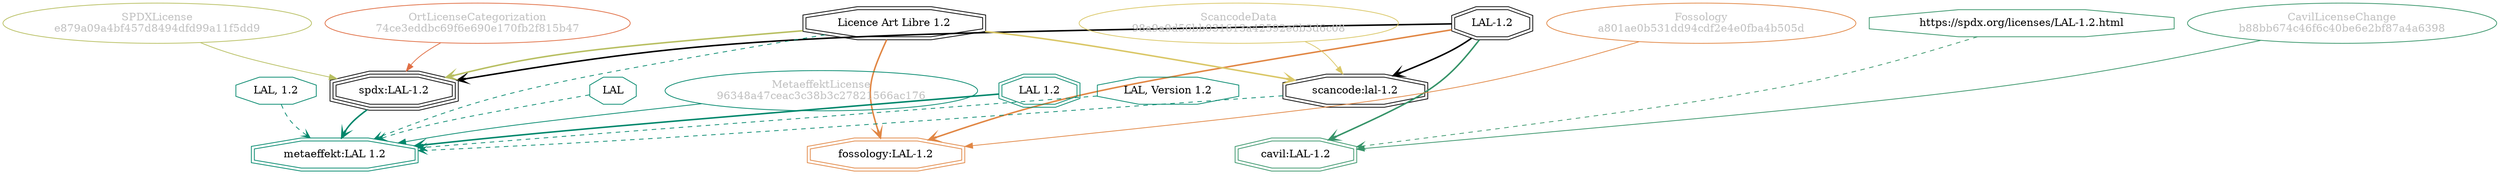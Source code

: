 strict digraph {
    node [shape=box];
    graph [splines=curved];
    2430 [label="SPDXLicense\ne879a09a4bf457d8494dfd99a11f5dd9"
         ,fontcolor=gray
         ,color="#b8bf62"
         ,fillcolor="beige;1"
         ,shape=ellipse];
    2431 [label="spdx:LAL-1.2"
         ,shape=tripleoctagon];
    2432 [label="LAL-1.2"
         ,shape=doubleoctagon];
    2433 [label="Licence Art Libre 1.2"
         ,shape=doubleoctagon];
    18183 [label="ScancodeData\n98a9a9d56bb031613a42592e6b3d6c08"
          ,fontcolor=gray
          ,color="#dac767"
          ,fillcolor="beige;1"
          ,shape=ellipse];
    18184 [label="scancode:lal-1.2"
          ,shape=doubleoctagon];
    27836 [label="Fossology\na801ae0b531dd94cdf2e4e0fba4b505d"
          ,fontcolor=gray
          ,color="#e18745"
          ,fillcolor="beige;1"
          ,shape=ellipse];
    27837 [label="fossology:LAL-1.2"
          ,color="#e18745"
          ,shape=doubleoctagon];
    28780 [label="OrtLicenseCategorization\n74ce3eddbc69f6e690e170fb2f815b47"
          ,fontcolor=gray
          ,color="#e06f45"
          ,fillcolor="beige;1"
          ,shape=ellipse];
    37029 [label="CavilLicenseChange\nb88bb674c46f6c40be6e2bf87a4a6398"
          ,fontcolor=gray
          ,color="#379469"
          ,fillcolor="beige;1"
          ,shape=ellipse];
    37030 [label="cavil:LAL-1.2"
          ,color="#379469"
          ,shape=doubleoctagon];
    37031 [label="https://spdx.org/licenses/LAL-1.2.html"
          ,color="#379469"
          ,shape=octagon];
    44660 [label=LAL
          ,color="#00876c"
          ,shape=octagon];
    44663 [label="MetaeffektLicense\n96348a47ceac3c38b3c27821566ac176"
          ,fontcolor=gray
          ,color="#00876c"
          ,fillcolor="beige;1"
          ,shape=ellipse];
    44664 [label="metaeffekt:LAL 1.2"
          ,color="#00876c"
          ,shape=doubleoctagon];
    44665 [label="LAL 1.2"
          ,color="#00876c"
          ,shape=doubleoctagon];
    44666 [label="LAL, Version 1.2"
          ,color="#00876c"
          ,shape=octagon];
    44667 [label="LAL, 1.2"
          ,color="#00876c"
          ,shape=octagon];
    2430 -> 2431 [weight=0.5
                 ,color="#b8bf62"];
    2431 -> 44664 [style=bold
                  ,arrowhead=vee
                  ,weight=0.7
                  ,color="#00876c"];
    2432 -> 2431 [style=bold
                 ,arrowhead=vee
                 ,weight=0.7];
    2432 -> 18184 [style=bold
                  ,arrowhead=vee
                  ,weight=0.7];
    2432 -> 27837 [style=bold
                  ,arrowhead=vee
                  ,weight=0.7
                  ,color="#e18745"];
    2432 -> 37030 [style=bold
                  ,arrowhead=vee
                  ,weight=0.7
                  ,color="#379469"];
    2432 -> 37030 [style=bold
                  ,arrowhead=vee
                  ,weight=0.7
                  ,color="#379469"];
    2433 -> 2431 [style=bold
                 ,arrowhead=vee
                 ,weight=0.7
                 ,color="#b8bf62"];
    2433 -> 18184 [style=bold
                  ,arrowhead=vee
                  ,weight=0.7
                  ,color="#dac767"];
    2433 -> 27837 [style=bold
                  ,arrowhead=vee
                  ,weight=0.7
                  ,color="#e18745"];
    2433 -> 44664 [style=dashed
                  ,arrowhead=vee
                  ,weight=0.5
                  ,color="#00876c"];
    18183 -> 18184 [weight=0.5
                   ,color="#dac767"];
    18184 -> 44664 [style=dashed
                   ,arrowhead=vee
                   ,weight=0.5
                   ,color="#00876c"];
    27836 -> 27837 [weight=0.5
                   ,color="#e18745"];
    28780 -> 2431 [weight=0.5
                  ,color="#e06f45"];
    37029 -> 37030 [weight=0.5
                   ,color="#379469"];
    37031 -> 37030 [style=dashed
                   ,arrowhead=vee
                   ,weight=0.5
                   ,color="#379469"];
    44660 -> 44664 [style=dashed
                   ,arrowhead=vee
                   ,weight=0.5
                   ,color="#00876c"];
    44663 -> 44664 [weight=0.5
                   ,color="#00876c"];
    44665 -> 44664 [style=bold
                   ,arrowhead=vee
                   ,weight=0.7
                   ,color="#00876c"];
    44666 -> 44664 [style=dashed
                   ,arrowhead=vee
                   ,weight=0.5
                   ,color="#00876c"];
    44667 -> 44664 [style=dashed
                   ,arrowhead=vee
                   ,weight=0.5
                   ,color="#00876c"];
}
